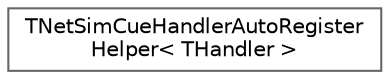 digraph "Graphical Class Hierarchy"
{
 // INTERACTIVE_SVG=YES
 // LATEX_PDF_SIZE
  bgcolor="transparent";
  edge [fontname=Helvetica,fontsize=10,labelfontname=Helvetica,labelfontsize=10];
  node [fontname=Helvetica,fontsize=10,shape=box,height=0.2,width=0.4];
  rankdir="LR";
  Node0 [id="Node000000",label="TNetSimCueHandlerAutoRegister\lHelper\< THandler \>",height=0.2,width=0.4,color="grey40", fillcolor="white", style="filled",URL="$d3/d61/structTNetSimCueHandlerAutoRegisterHelper.html",tooltip=" "];
}
